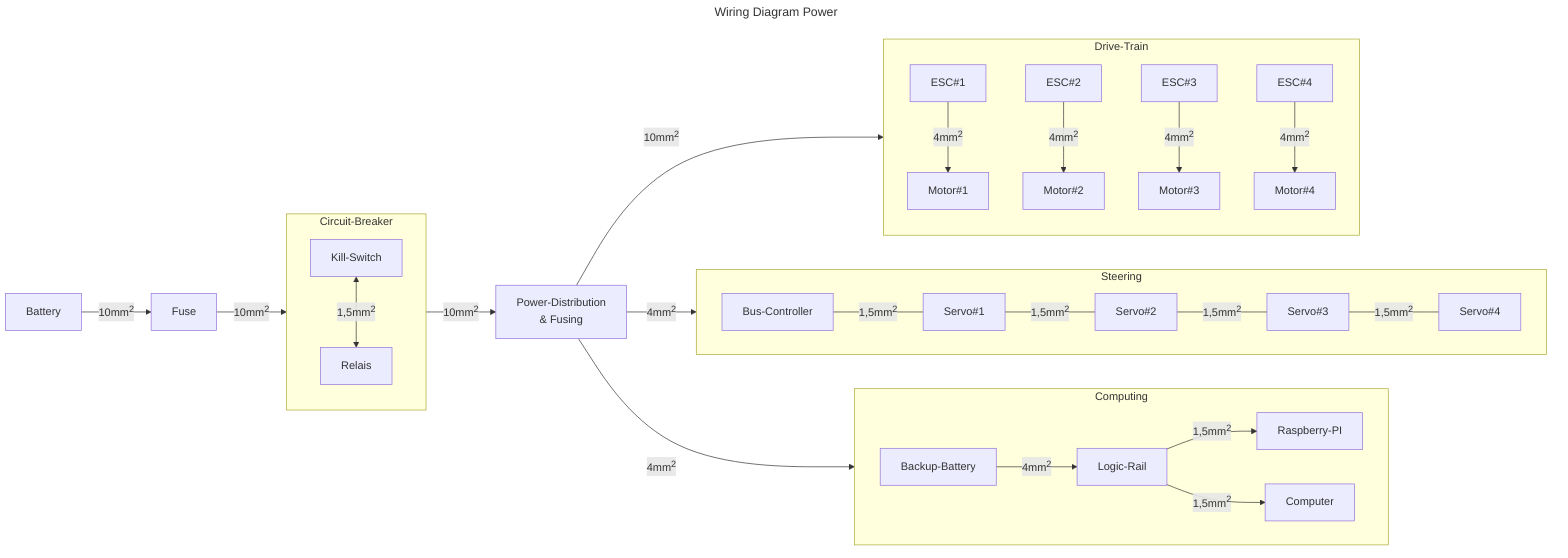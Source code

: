 ---
title: Wiring Diagram Power
---

graph LR

subgraph Circuit-Breaker
    direction TB
    Kill-Switch <--> |1,5mm<sup>2| Relais
end


subgraph Drive-Train
    direction TB
    ESC#1 --> |4mm<sup>2| Motor#1
    ESC#2 --> |4mm<sup>2| Motor#2
    ESC#3 --> |4mm<sup>2| Motor#3
    ESC#4 --> |4mm<sup>2| Motor#4
end

subgraph Steering
    direction LR
    Bus-Controller 
    --- |1,5mm<sup>2| Servo#1 
    --- |1,5mm<sup>2| Servo#2 
    --- |1,5mm<sup>2| Servo#3 
    --- |1,5mm<sup>2| Servo#4
end

subgraph Computing
    direction LR
    Backup-Battery --> |4mm<sup>2| Logic-Rail --> |1,5mm<sup>2| Raspberry-PI & Computer
end

Battery --> |10mm<sup>2| Fuse --> |10mm<sup>2|Circuit-Breaker --> |10mm<sup>2| Power-Distribution[Power-Distribution \n & Fusing]
Power-Distribution --> |10mm<sup>2| Drive-Train
Power-Distribution --> |4mm<sup>2| Steering
Power-Distribution --> |4mm<sup>2| Computing